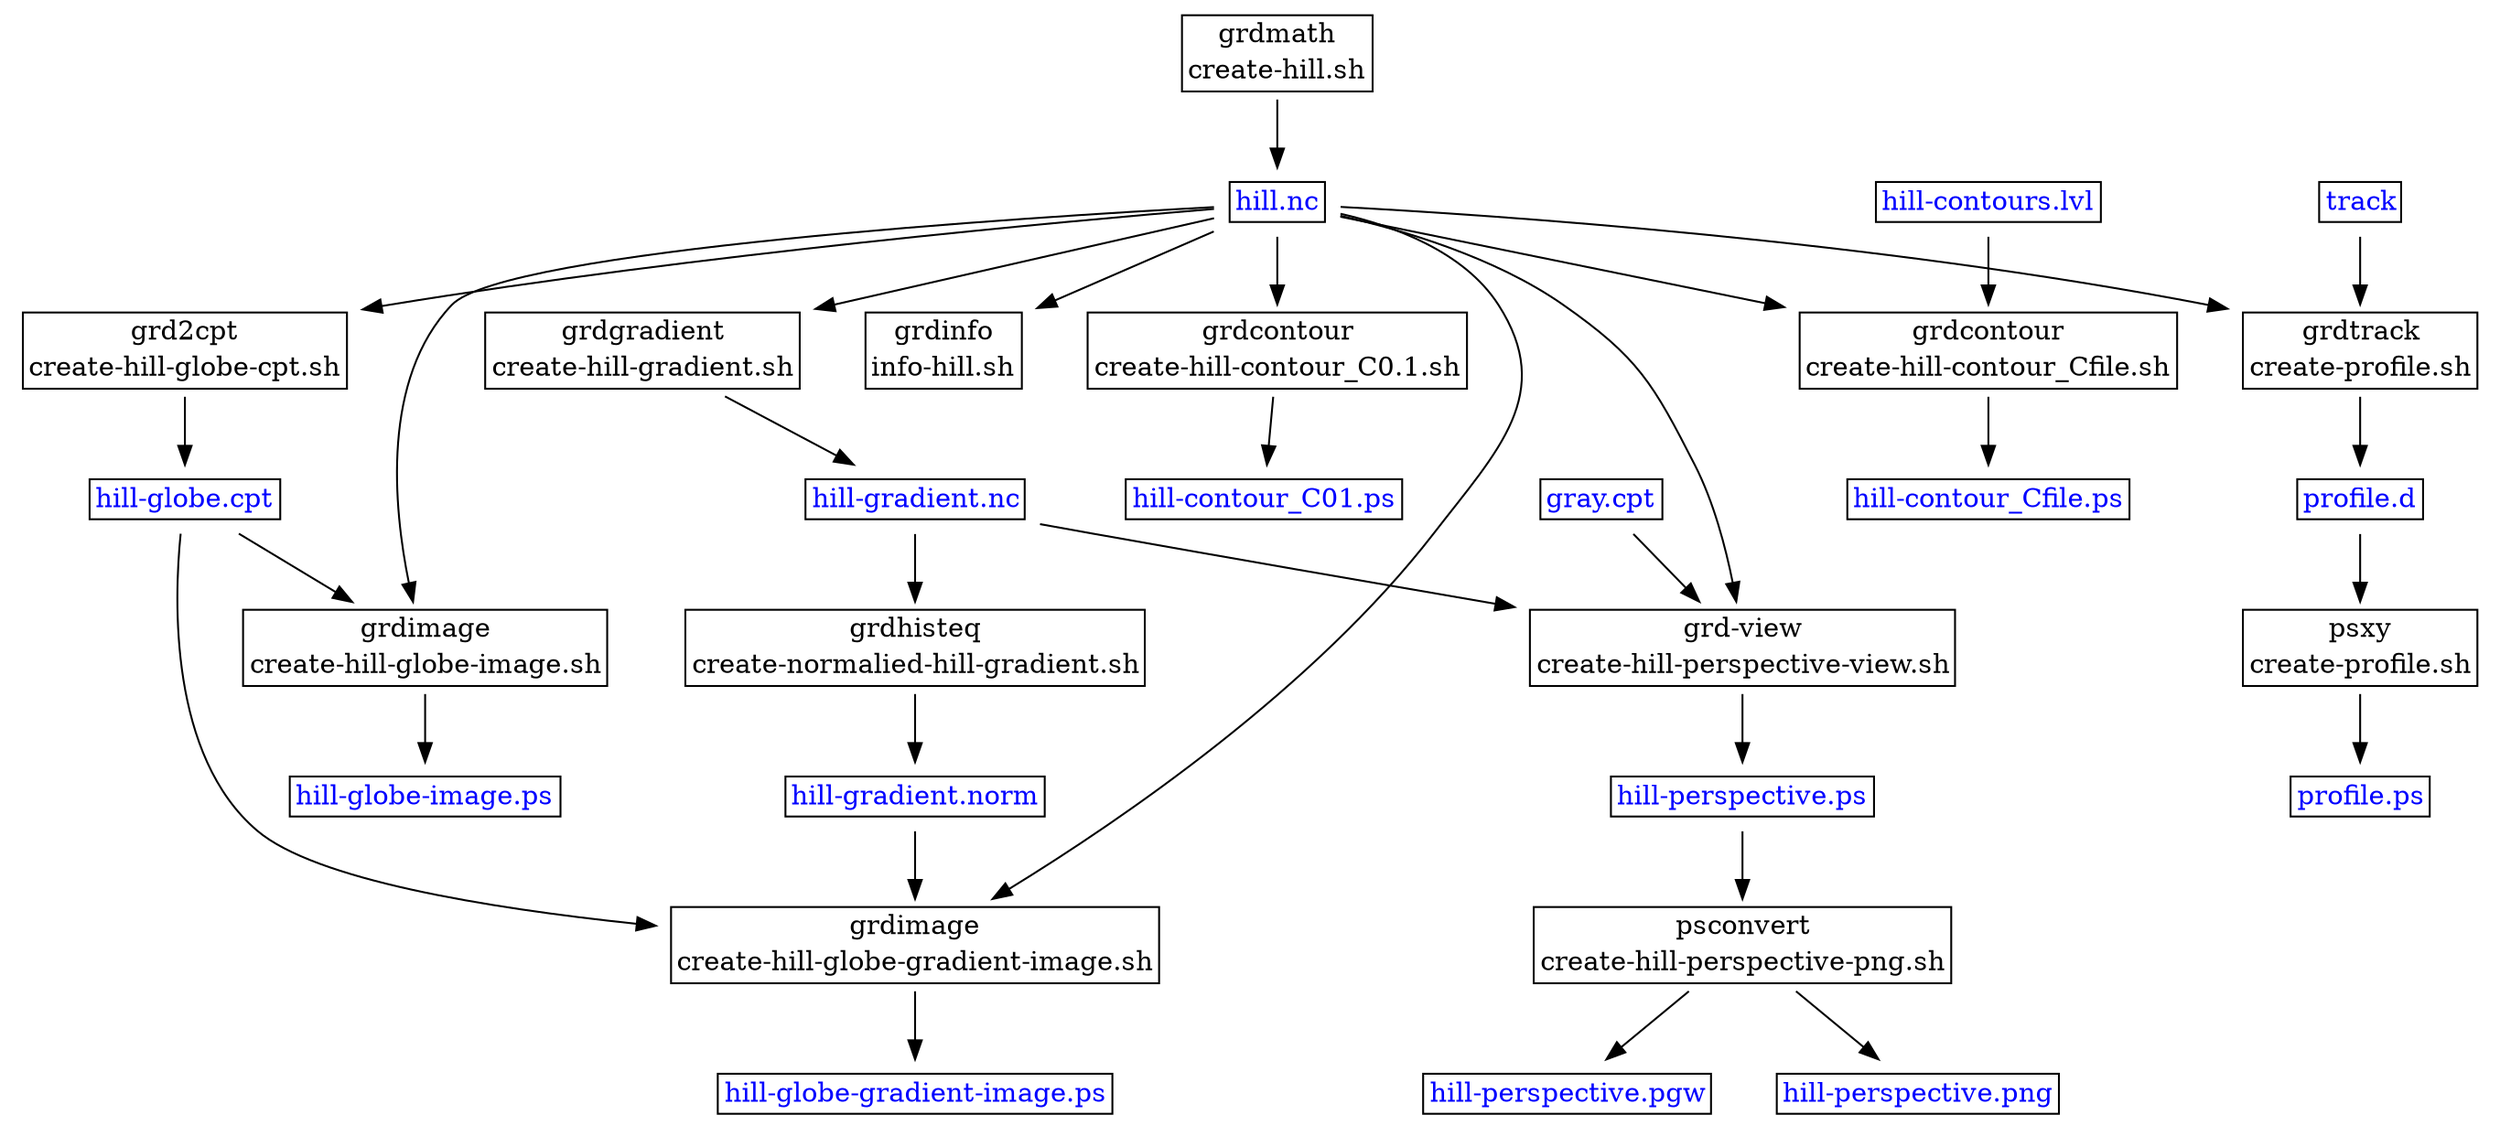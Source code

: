 digraph R {

  node [shape=plaintext];

  grdmath_create_hill_sh [
    label=<
      <table border="1" cellborder="0" cellspacing="0">
           <tr><td>grdmath</td></tr>
           <tr><td>create-hill.sh</td></tr>
      </table>
    >];

  hill_nc [
    label=<
      <table border="1" cellborder="0" cellspacing="0">
           <tr><td><font color="#0000ff">hill.nc</font></td></tr>
      </table>
    >];

 grdinfo_info_hill [
 label=<
      <table border="1" cellborder="0" cellspacing="0">
           <tr><td>grdinfo</td></tr>
           <tr><td>info-hill.sh</td></tr>
      </table>
    >
  ];

 grd2cpt_create_hill_globe_cpt_sh [
 label=<
      <table border="1" cellborder="0" cellspacing="0">
           <tr><td>grd2cpt</td></tr>
           <tr><td>create-hill-globe-cpt.sh</td></tr>
      </table>
    >
  ];

  hill_globe_cpt [
    label=<
      <table border="1" cellborder="0" cellspacing="0">
           <tr><td><font color="#0000ff">hill-globe.cpt</font></td></tr>
      </table>
    >];

  grdhisteq_create_normalied_hill_gradient_sh [
    label=<
      <table border="1" cellborder="0" cellspacing="0">
           <tr><td>grdhisteq</td></tr>
           <tr><td>create-normalied-hill-gradient.sh</td></tr>
      </table>
    >];

  hill_gradient_norm [
    label=<
      <table border="1" cellborder="0" cellspacing="0">
           <tr><td><font color="#0000ff">hill-gradient.norm</font></td></tr>
      </table>
    >];

  grdimage_create_hill_globe_image_sh [
    label=<
      <table border="1" cellborder="0" cellspacing="0">
           <tr><td>grdimage</td></tr>
           <tr><td>create-hill-globe-image.sh</td></tr>
      </table>
    >];

  grdimage_create_hill_globe_gradient_image_sh [
    label=<
      <table border="1" cellborder="0" cellspacing="0">
           <tr><td>grdimage</td></tr>
           <tr><td>create-hill-globe-gradient-image.sh</td></tr>
      </table>
    >];

  hill_globe_image_ps [
    label=<
      <table border="1" cellborder="0" cellspacing="0">
           <tr><td><font color="#0000ff">hill-globe-image.ps</font></td></tr>
      </table>
    >];

  hill_globe_gradient_image_ps [
    label=<
      <table border="1" cellborder="0" cellspacing="0">
           <tr><td><font color="#0000ff">hill-globe-gradient-image.ps</font></td></tr>
      </table>
    >];

  grdgradient_create_hill_gradient [
    label=<
      <table border="1" cellborder="0" cellspacing="0">
           <tr><td>grdgradient</td></tr>
           <tr><td>create-hill-gradient.sh</td></tr>
      </table>
    >];

  gray_cpt [
    label=<
      <table border="1" cellborder="0" cellspacing="0">
           <tr><td><font color="#0000ff">gray.cpt</font></td></tr>
      </table>
    >];

  hill_gradient_nc [
    label=<
      <table border="1" cellborder="0" cellspacing="0">
           <tr><td><font color="#0000ff">hill-gradient.nc</font></td></tr>
      </table>
    >];

  hill_contours_lvl [
    label=<
      <table border="1" cellborder="0" cellspacing="0">
           <tr><td><font color="#0000ff">hill-contours.lvl</font></td></tr>
      </table>
    >];

  grdcontour_create_hill_contour_Cfile_sh [
    label=<
      <table border="1" cellborder="0" cellspacing="0">
           <tr><td>grdcontour</td></tr>
           <tr><td>create-hill-contour_Cfile.sh</td></tr>
      </table>
    >];

  grdcontour_create_hill_contour_C01 [
    label=<
      <table border="1" cellborder="0" cellspacing="0">
           <tr><td>grdcontour</td></tr>
           <tr><td>create-hill-contour_C0.1.sh</td></tr>
      </table>
    >];

  hill_contour_Cfile_ps [
    label=<
      <table border="1" cellborder="0" cellspacing="0">
           <tr><td><font color="#0000ff">hill-contour_Cfile.ps</font></td></tr>
      </table>
    >];

  hill_contour_C01_ps [
    label=<
      <table border="1" cellborder="0" cellspacing="0">
           <tr><td><font color="#0000ff">hill-contour_C01.ps</font></td></tr>
      </table>
    >];


  grdview_create_hill_perspective_view [
    label=<
      <table border="1" cellborder="0" cellspacing="0">
           <tr><td>grd-view</td></tr>
           <tr><td>create-hill-perspective-view.sh</td></tr>
      </table>
    >];

  hill_perspective_ps [
    label=<
      <table border="1" cellborder="0" cellspacing="0">
           <tr><td><font color="#0000ff">hill-perspective.ps</font></td></tr>
      </table>
    >];

  psconvert_create_hill_perspective_png [
    label=<
      <table border="1" cellborder="0" cellspacing="0">
           <tr><td>psconvert</td></tr>
           <tr><td>create-hill-perspective-png.sh</td></tr>
      </table>
    >];

  hill_perspective_png [
    label=<
      <table border="1" cellborder="0" cellspacing="0">
           <tr><td><font color="#0000ff">hill-perspective.png</font></td></tr>
      </table>
    >];

  hill_perspective_pgw [
    label=<
      <table border="1" cellborder="0" cellspacing="0">
           <tr><td><font color="#0000ff">hill-perspective.pgw</font></td></tr>
      </table>
    >];

  track [
    label=<
      <table border="1" cellborder="0" cellspacing="0">
           <tr><td><font color="#0000ff">track</font></td></tr>
      </table>
    >];

  grdtrack_create_profile_sh [
    label=<
      <table border="1" cellborder="0" cellspacing="0">
           <tr><td>grdtrack</td></tr>
           <tr><td>create-profile.sh</td></tr>
      </table>
    >];

  profile_d [
    label=<
      <table border="1" cellborder="0" cellspacing="0">
           <tr><td><font color="#0000ff">profile.d</font></td></tr>
      </table>
    >];

  psxy_create_profile_sh [
    label=<
      <table border="1" cellborder="0" cellspacing="0">
           <tr><td>psxy</td></tr>
           <tr><td>create-profile.sh</td></tr>
      </table>
    >];

  profile_ps [
    label=<
      <table border="1" cellborder="0" cellspacing="0">
           <tr><td><font color="#0000ff">profile.ps</font></td></tr>
      </table>
    >];

  grdmath_create_hill_sh -> hill_nc;

  hill_nc -> grdinfo_info_hill;

  hill_nc -> grdgradient_create_hill_gradient;

  grdgradient_create_hill_gradient -> hill_gradient_nc;

  hill_nc           -> grdcontour_create_hill_contour_Cfile_sh;
  hill_contours_lvl -> grdcontour_create_hill_contour_Cfile_sh;
  grdcontour_create_hill_contour_Cfile_sh -> hill_contour_Cfile_ps;


  hill_nc -> grd2cpt_create_hill_globe_cpt_sh;
  grd2cpt_create_hill_globe_cpt_sh -> hill_globe_cpt;

  hill_nc           -> grdcontour_create_hill_contour_C01;
  grdcontour_create_hill_contour_C01 -> hill_contour_C01_ps;

  hill_nc        -> grdimage_create_hill_globe_image_sh;
  hill_globe_cpt -> grdimage_create_hill_globe_image_sh;
  grdimage_create_hill_globe_image_sh -> hill_globe_image_ps;

  hill_gradient_nc -> grdhisteq_create_normalied_hill_gradient_sh;
  grdhisteq_create_normalied_hill_gradient_sh -> hill_gradient_norm;

  hill_nc          -> grdview_create_hill_perspective_view;
  hill_gradient_nc -> grdview_create_hill_perspective_view;
  gray_cpt         -> grdview_create_hill_perspective_view;
  grdview_create_hill_perspective_view -> hill_perspective_ps;

  hill_perspective_ps -> psconvert_create_hill_perspective_png
  psconvert_create_hill_perspective_png -> hill_perspective_png;
  psconvert_create_hill_perspective_png -> hill_perspective_pgw;

  hill_nc            -> grdimage_create_hill_globe_gradient_image_sh;
  hill_globe_cpt     -> grdimage_create_hill_globe_gradient_image_sh;
  hill_gradient_norm -> grdimage_create_hill_globe_gradient_image_sh;
  grdimage_create_hill_globe_gradient_image_sh -> hill_globe_gradient_image_ps;

  hill_nc -> grdtrack_create_profile_sh;
  track -> grdtrack_create_profile_sh;
  grdtrack_create_profile_sh -> profile_d;

  profile_d -> psxy_create_profile_sh;
  psxy_create_profile_sh -> profile_ps;


}
